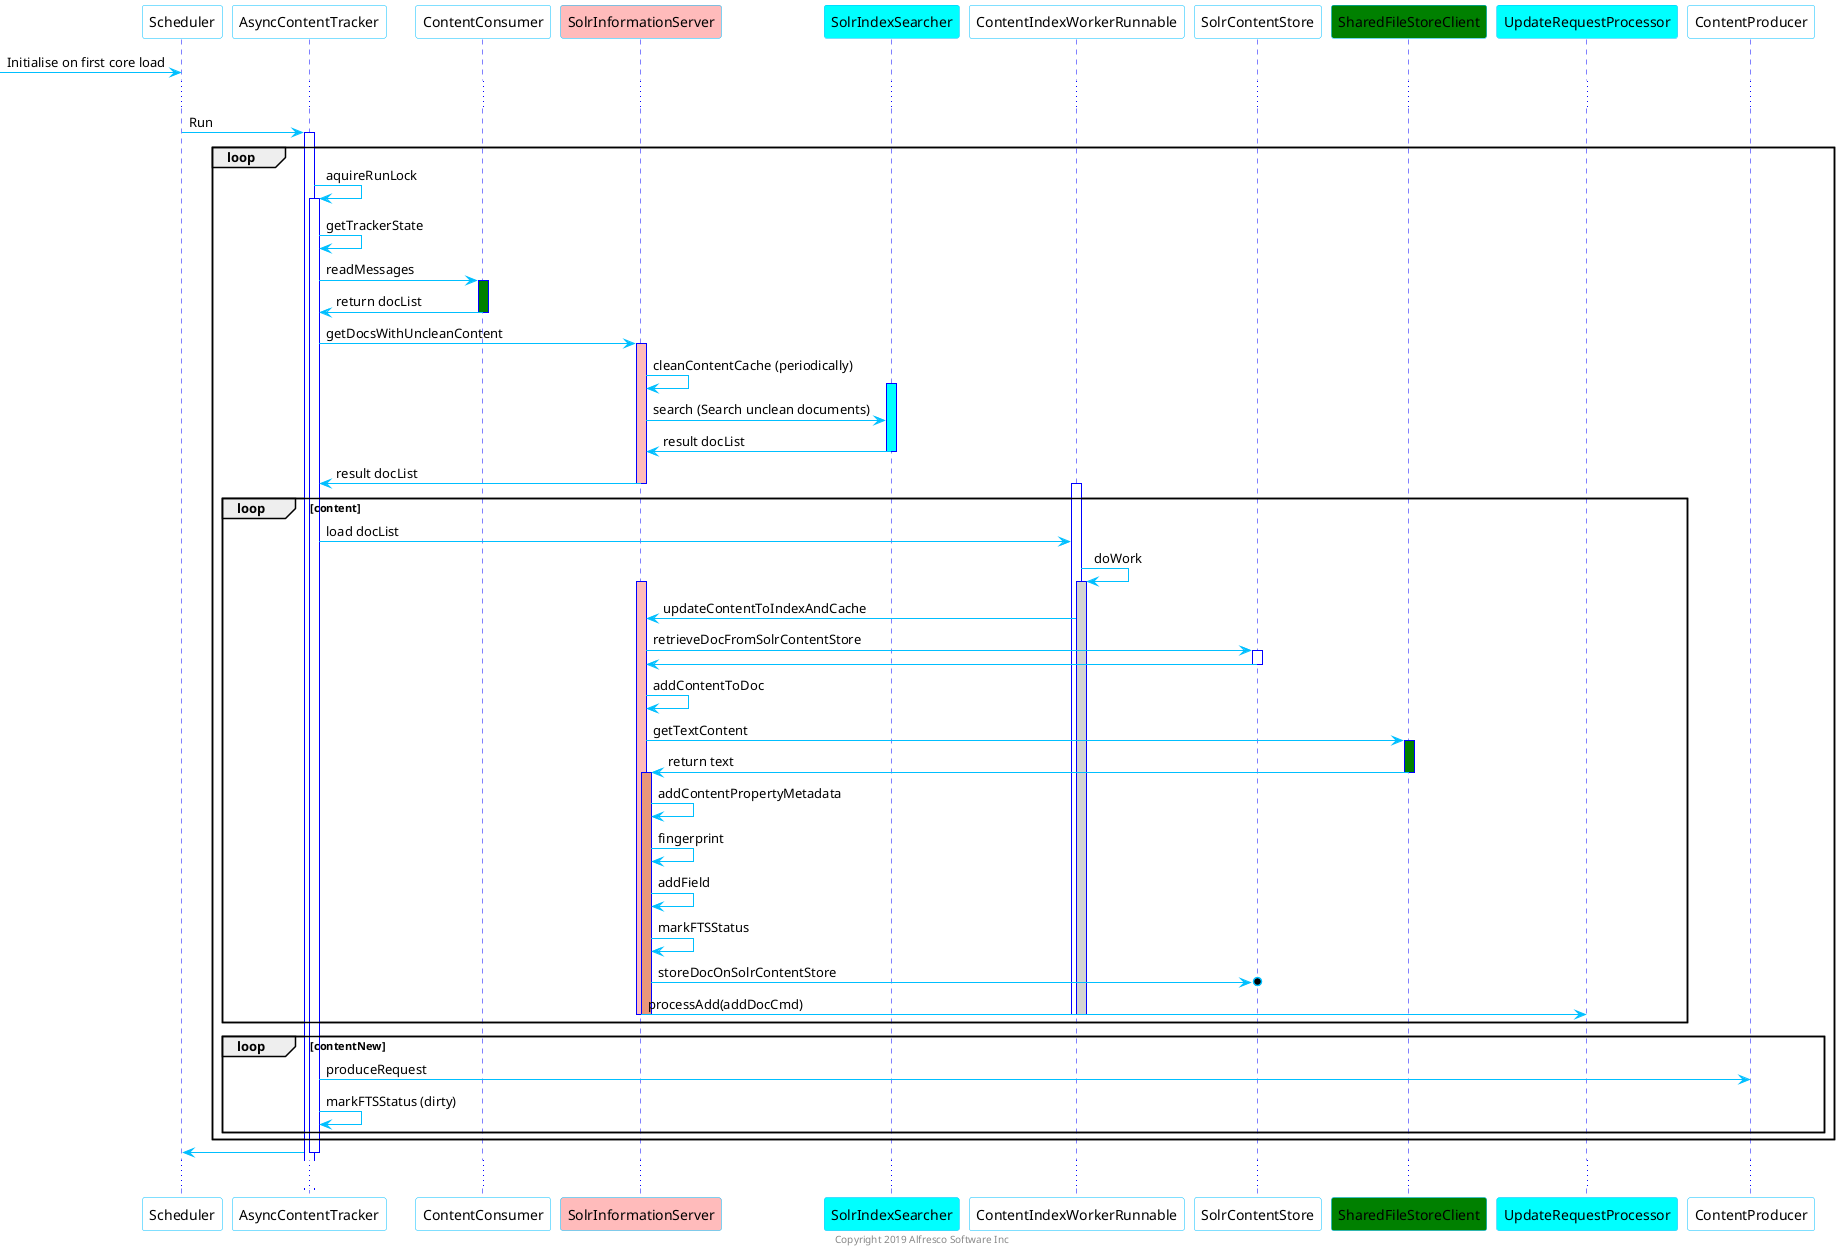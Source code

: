 @startuml
skinparam  sequence  {
	ArrowColor DeepSkyBlue
	ActorBorderColor DeepSkyBlue
	LifeLineBorderColor blue
	ParticipantBorderColor DeepSkyBlue
	ParticipantBackgroundColor white
}

 [-> Scheduler : Initialise on first core load

 ...
 Scheduler -> AsyncContentTracker: Run
 activate AsyncContentTracker
 loop  
    AsyncContentTracker -> AsyncContentTracker: aquireRunLock
    activate AsyncContentTracker
    AsyncContentTracker -> AsyncContentTracker: getTrackerState
    AsyncContentTracker -> ContentConsumer: readMessages
    participant ContentConsumer  #green
    activate ContentConsumer  #Green
    AsyncContentTracker <- ContentConsumer: return docList
    deactivate ContentConsumer
    participant SolrInformationServer #FFBBBB
    AsyncContentTracker -> SolrInformationServer: getDocsWithUncleanContent
    activate SolrInformationServer  #FFBBBB
    SolrInformationServer -> SolrInformationServer: cleanContentCache (periodically)
    participant SolrIndexSearcher  #aqua
    activate SolrIndexSearcher #aqua
    SolrInformationServer -> SolrIndexSearcher: search (Search unclean documents)
    SolrIndexSearcher -> SolrInformationServer: result docList
    deactivate SolrIndexSearcher
    AsyncContentTracker <- SolrInformationServer: result docList
    deactivate SolrInformationServer
    loop content
       activate ContentIndexWorkerRunnable
       AsyncContentTracker -> ContentIndexWorkerRunnable: load docList
       ContentIndexWorkerRunnable -> ContentIndexWorkerRunnable: doWork
       activate SolrInformationServer #FFBBBB
       activate ContentIndexWorkerRunnable #lightgrey
       ContentIndexWorkerRunnable -> SolrInformationServer: updateContentToIndexAndCache
       SolrInformationServer -> SolrContentStore: retrieveDocFromSolrContentStore
       activate SolrContentStore
       SolrContentStore -> SolrInformationServer
       deactivate SolrContentStore
       SolrInformationServer -> SolrInformationServer: addContentToDoc
       participant SharedFileStoreClient #green
       SolrInformationServer -> SharedFileStoreClient: getTextContent
       activate SharedFileStoreClient #green
       SolrInformationServer <- SharedFileStoreClient: return text
       deactivate SharedFileStoreClient
       activate SolrInformationServer #DarkSalmon
       SolrInformationServer -> SolrInformationServer:addContentPropertyMetadata 
       SolrInformationServer -> SolrInformationServer:fingerprint
       SolrInformationServer -> SolrInformationServer:addField
       SolrInformationServer -> SolrInformationServer:markFTSStatus
       SolrInformationServer ->o  SolrContentStore:storeDocOnSolrContentStore
       participant UpdateRequestProcessor  #aqua
       SolrInformationServer -> UpdateRequestProcessor:processAdd(addDocCmd)
       deactivate ContentIndexWorkerRunnable
       deactivate ContentIndexWorkerRunnable
       deactivate SolrInformationServer
       deactivate SolrInformationServer
    end
    loop contentNew
    	AsyncContentTracker -> ContentProducer:produceRequest
    	AsyncContentTracker -> AsyncContentTracker:markFTSStatus (dirty)
    end
end    
 AsyncContentTracker -> Scheduler
 deactivate AsyncContentTracker
...
 center footer Copyright 2019 Alfresco Software Inc
 
 @enduml